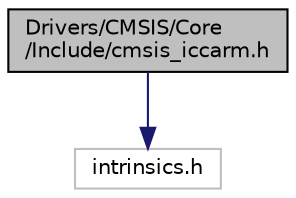 digraph "Drivers/CMSIS/Core/Include/cmsis_iccarm.h"
{
 // LATEX_PDF_SIZE
  edge [fontname="Helvetica",fontsize="10",labelfontname="Helvetica",labelfontsize="10"];
  node [fontname="Helvetica",fontsize="10",shape=record];
  Node1 [label="Drivers/CMSIS/Core\l/Include/cmsis_iccarm.h",height=0.2,width=0.4,color="black", fillcolor="grey75", style="filled", fontcolor="black",tooltip="CMSIS compiler ICCARM (IAR Compiler for Arm) header file."];
  Node1 -> Node2 [color="midnightblue",fontsize="10",style="solid"];
  Node2 [label="intrinsics.h",height=0.2,width=0.4,color="grey75", fillcolor="white", style="filled",tooltip=" "];
}
